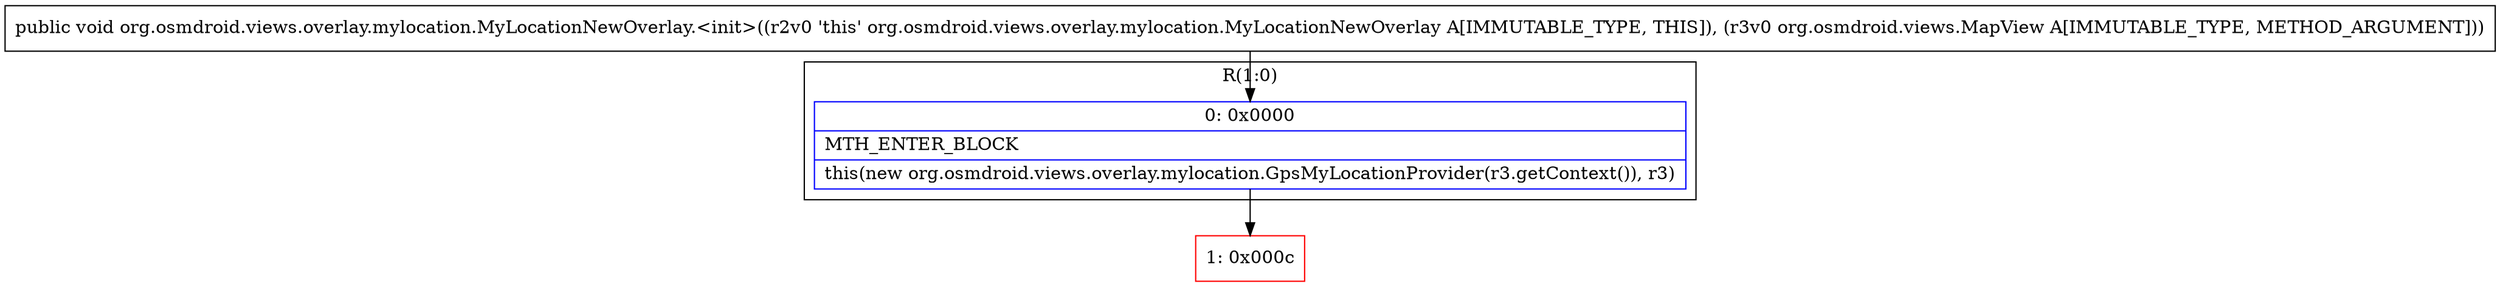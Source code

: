 digraph "CFG fororg.osmdroid.views.overlay.mylocation.MyLocationNewOverlay.\<init\>(Lorg\/osmdroid\/views\/MapView;)V" {
subgraph cluster_Region_1322943825 {
label = "R(1:0)";
node [shape=record,color=blue];
Node_0 [shape=record,label="{0\:\ 0x0000|MTH_ENTER_BLOCK\l|this(new org.osmdroid.views.overlay.mylocation.GpsMyLocationProvider(r3.getContext()), r3)\l}"];
}
Node_1 [shape=record,color=red,label="{1\:\ 0x000c}"];
MethodNode[shape=record,label="{public void org.osmdroid.views.overlay.mylocation.MyLocationNewOverlay.\<init\>((r2v0 'this' org.osmdroid.views.overlay.mylocation.MyLocationNewOverlay A[IMMUTABLE_TYPE, THIS]), (r3v0 org.osmdroid.views.MapView A[IMMUTABLE_TYPE, METHOD_ARGUMENT])) }"];
MethodNode -> Node_0;
Node_0 -> Node_1;
}

